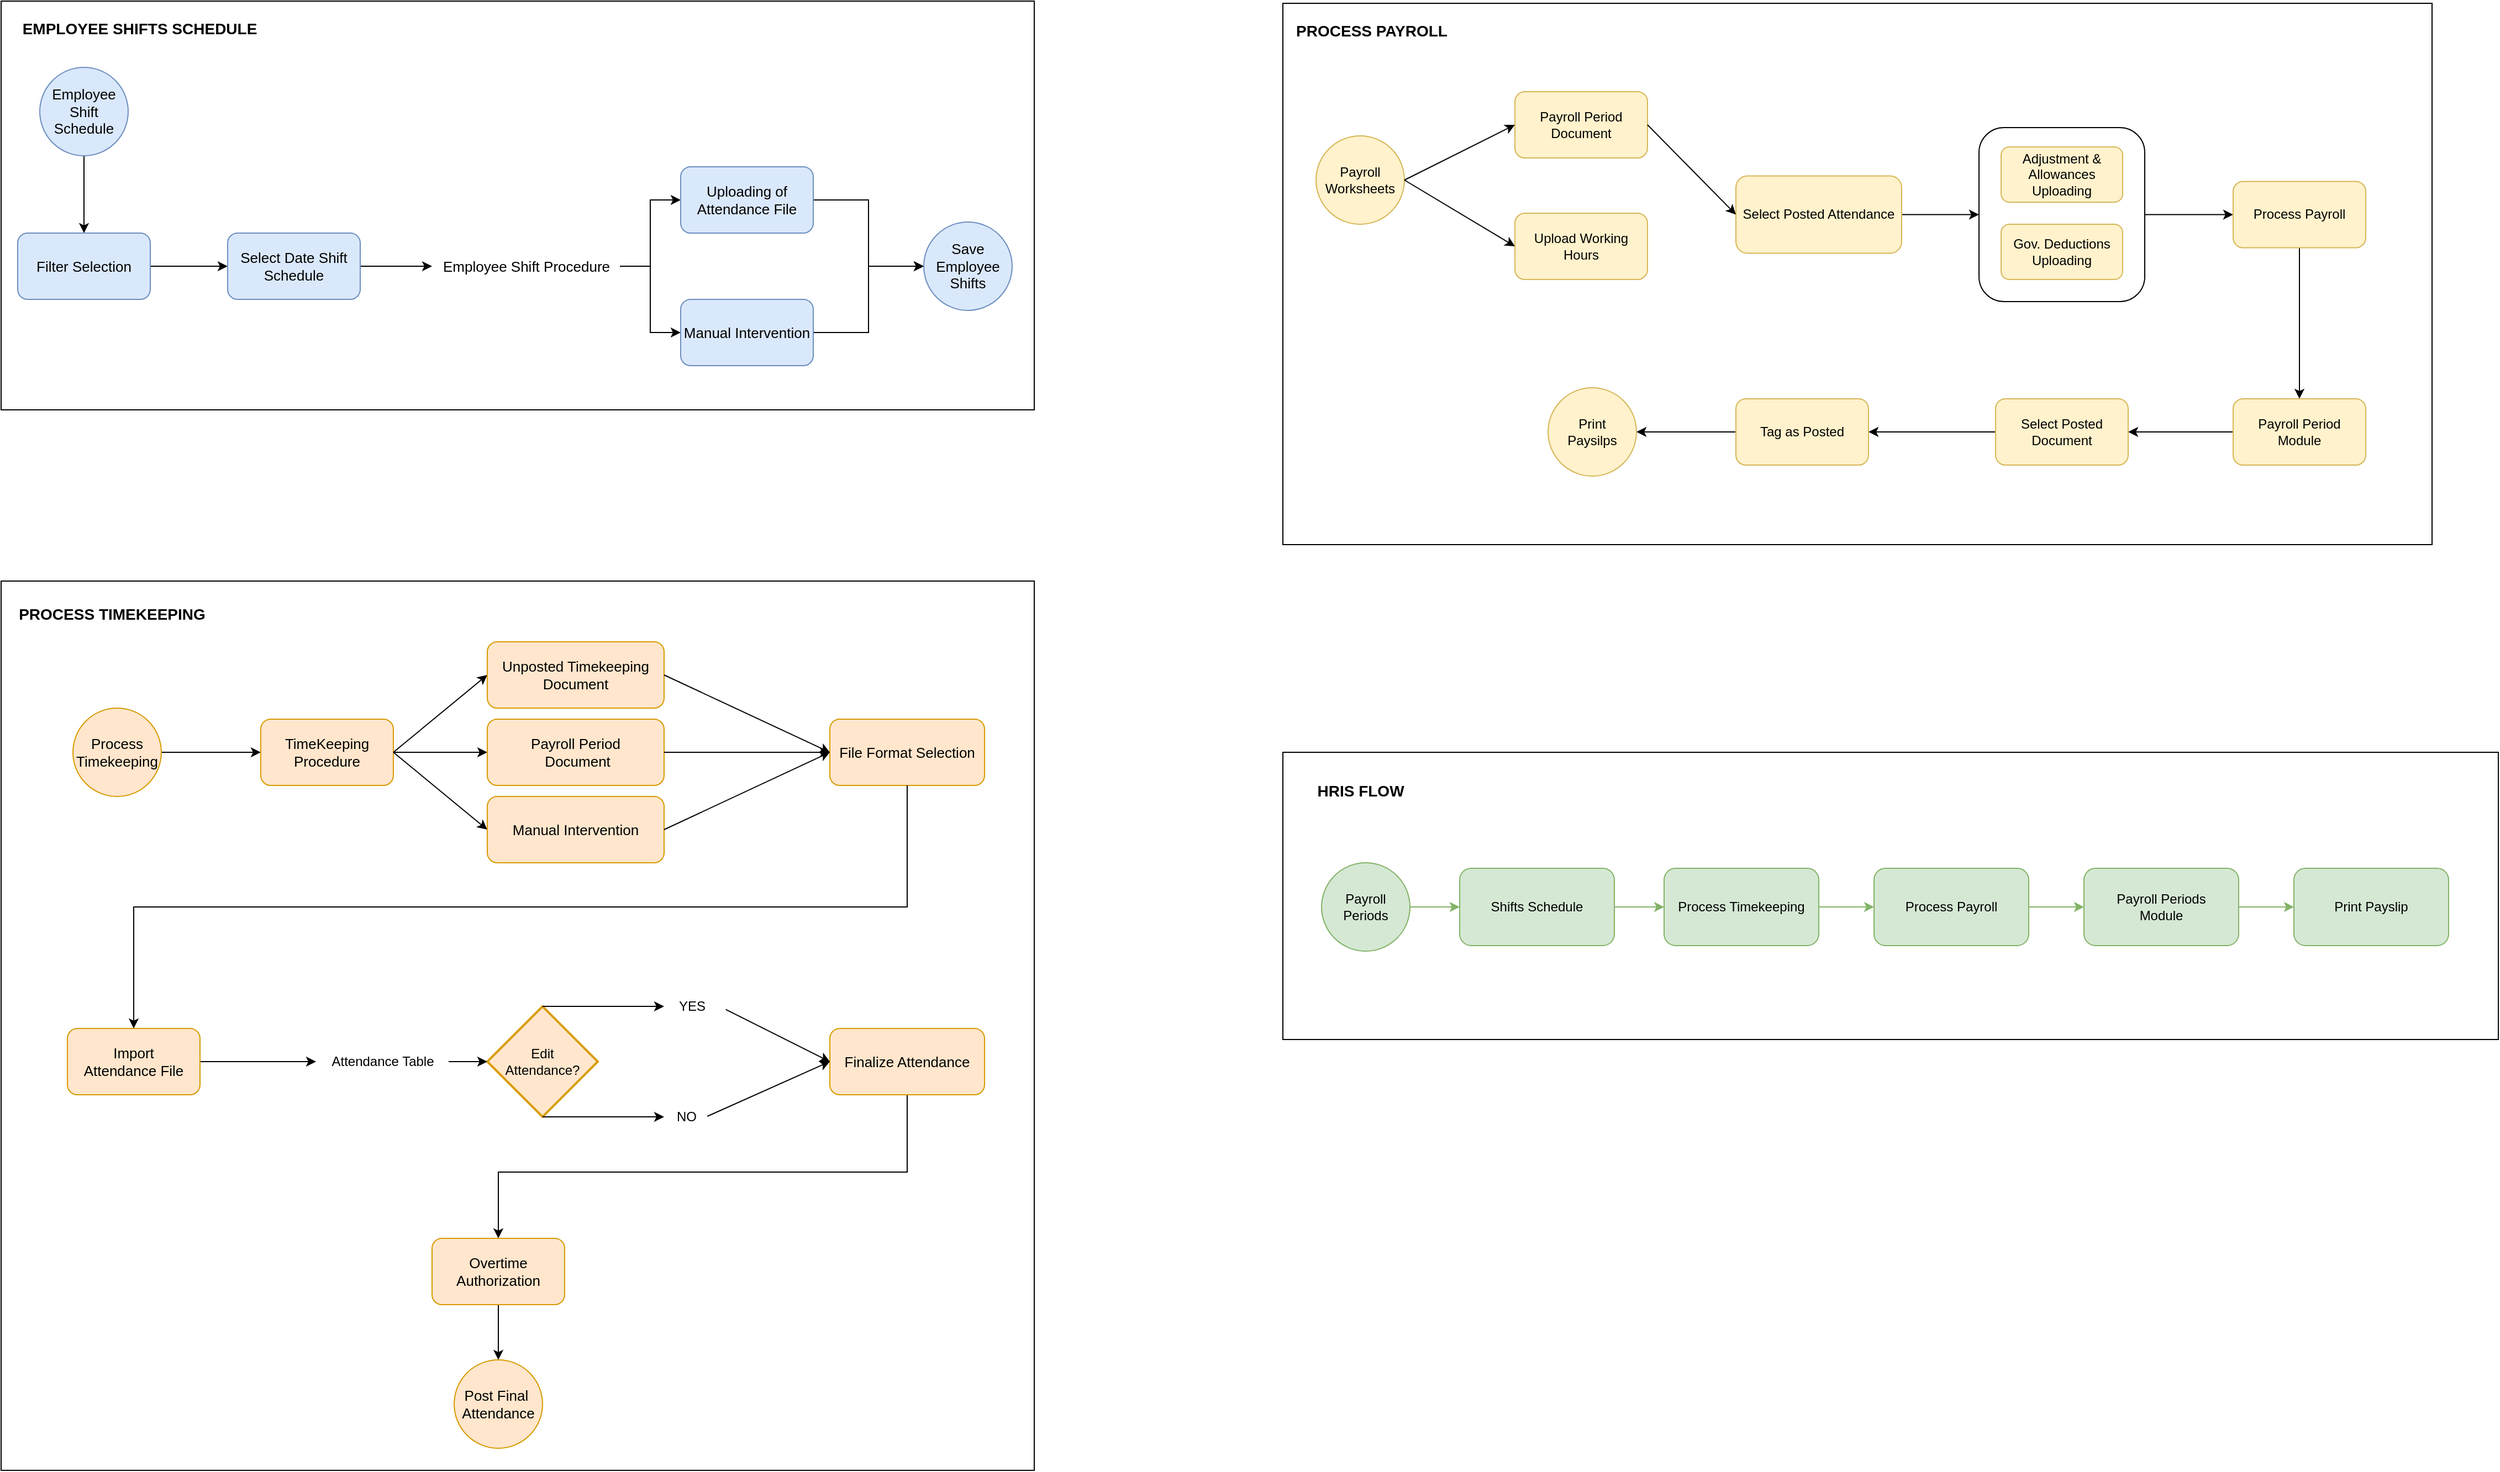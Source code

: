 <mxfile version="24.5.5" type="github">
  <diagram name="Page-1" id="Z2VON4-MzIzl6sSVADp_">
    <mxGraphModel dx="1366" dy="741" grid="1" gridSize="10" guides="1" tooltips="1" connect="1" arrows="1" fold="1" page="1" pageScale="1" pageWidth="850" pageHeight="1100" math="0" shadow="0">
      <root>
        <mxCell id="0" />
        <mxCell id="1" parent="0" />
        <mxCell id="FDAjhT9uTbYYxRGxeeJl-156" value="" style="rounded=0;whiteSpace=wrap;html=1;fillColor=none;" vertex="1" parent="1">
          <mxGeometry x="1240" y="700" width="1100" height="260" as="geometry" />
        </mxCell>
        <mxCell id="FDAjhT9uTbYYxRGxeeJl-130" value="" style="rounded=0;whiteSpace=wrap;html=1;fillColor=none;" vertex="1" parent="1">
          <mxGeometry x="1240" y="22" width="1040" height="490" as="geometry" />
        </mxCell>
        <mxCell id="FDAjhT9uTbYYxRGxeeJl-89" value="" style="verticalLabelPosition=bottom;verticalAlign=top;html=1;shape=mxgraph.basic.rect;fillColor2=none;strokeWidth=1;size=20;indent=5;fillColor=none;" vertex="1" parent="1">
          <mxGeometry x="80" y="545" width="935" height="805" as="geometry" />
        </mxCell>
        <mxCell id="FDAjhT9uTbYYxRGxeeJl-20" value="" style="verticalLabelPosition=bottom;verticalAlign=top;html=1;shape=mxgraph.basic.rect;fillColor2=none;strokeWidth=1;size=20;indent=5;fillColor=none;" vertex="1" parent="1">
          <mxGeometry x="80" y="20" width="935" height="370" as="geometry" />
        </mxCell>
        <mxCell id="FDAjhT9uTbYYxRGxeeJl-4" style="edgeStyle=orthogonalEdgeStyle;rounded=0;orthogonalLoop=1;jettySize=auto;html=1;entryX=0.5;entryY=0;entryDx=0;entryDy=0;" edge="1" parent="1" source="FDAjhT9uTbYYxRGxeeJl-2" target="FDAjhT9uTbYYxRGxeeJl-3">
          <mxGeometry relative="1" as="geometry" />
        </mxCell>
        <mxCell id="FDAjhT9uTbYYxRGxeeJl-2" value="Employee Shift Schedule" style="ellipse;whiteSpace=wrap;html=1;aspect=fixed;fillColor=#dae8fc;strokeColor=#6c8ebf;fontSize=13;" vertex="1" parent="1">
          <mxGeometry x="115" y="80" width="80" height="80" as="geometry" />
        </mxCell>
        <mxCell id="FDAjhT9uTbYYxRGxeeJl-6" style="edgeStyle=orthogonalEdgeStyle;rounded=0;orthogonalLoop=1;jettySize=auto;html=1;" edge="1" parent="1" source="FDAjhT9uTbYYxRGxeeJl-3" target="FDAjhT9uTbYYxRGxeeJl-5">
          <mxGeometry relative="1" as="geometry" />
        </mxCell>
        <mxCell id="FDAjhT9uTbYYxRGxeeJl-3" value="Filter Selection" style="rounded=1;whiteSpace=wrap;html=1;fillColor=#dae8fc;strokeColor=#6c8ebf;fontSize=13;" vertex="1" parent="1">
          <mxGeometry x="95" y="230" width="120" height="60" as="geometry" />
        </mxCell>
        <mxCell id="FDAjhT9uTbYYxRGxeeJl-8" style="edgeStyle=orthogonalEdgeStyle;rounded=0;orthogonalLoop=1;jettySize=auto;html=1;" edge="1" parent="1" source="FDAjhT9uTbYYxRGxeeJl-5" target="FDAjhT9uTbYYxRGxeeJl-7">
          <mxGeometry relative="1" as="geometry" />
        </mxCell>
        <mxCell id="FDAjhT9uTbYYxRGxeeJl-5" value="Select Date Shift Schedule" style="rounded=1;whiteSpace=wrap;html=1;fillColor=#dae8fc;strokeColor=#6c8ebf;fontSize=13;" vertex="1" parent="1">
          <mxGeometry x="285" y="230" width="120" height="60" as="geometry" />
        </mxCell>
        <mxCell id="FDAjhT9uTbYYxRGxeeJl-11" style="edgeStyle=orthogonalEdgeStyle;rounded=0;orthogonalLoop=1;jettySize=auto;html=1;entryX=0;entryY=0.5;entryDx=0;entryDy=0;" edge="1" parent="1" source="FDAjhT9uTbYYxRGxeeJl-7" target="FDAjhT9uTbYYxRGxeeJl-9">
          <mxGeometry relative="1" as="geometry" />
        </mxCell>
        <mxCell id="FDAjhT9uTbYYxRGxeeJl-12" style="edgeStyle=orthogonalEdgeStyle;rounded=0;orthogonalLoop=1;jettySize=auto;html=1;entryX=0;entryY=0.5;entryDx=0;entryDy=0;" edge="1" parent="1" source="FDAjhT9uTbYYxRGxeeJl-7" target="FDAjhT9uTbYYxRGxeeJl-10">
          <mxGeometry relative="1" as="geometry" />
        </mxCell>
        <mxCell id="FDAjhT9uTbYYxRGxeeJl-7" value="Employee Shift Procedure" style="text;html=1;align=center;verticalAlign=middle;resizable=0;points=[];autosize=1;strokeColor=none;fillColor=none;fontSize=13;" vertex="1" parent="1">
          <mxGeometry x="470" y="245" width="170" height="30" as="geometry" />
        </mxCell>
        <mxCell id="FDAjhT9uTbYYxRGxeeJl-16" style="edgeStyle=orthogonalEdgeStyle;rounded=0;orthogonalLoop=1;jettySize=auto;html=1;entryX=0;entryY=0.5;entryDx=0;entryDy=0;" edge="1" parent="1" source="FDAjhT9uTbYYxRGxeeJl-9" target="FDAjhT9uTbYYxRGxeeJl-14">
          <mxGeometry relative="1" as="geometry" />
        </mxCell>
        <mxCell id="FDAjhT9uTbYYxRGxeeJl-9" value="&lt;span style=&quot;font-size: 13px;&quot;&gt;&lt;/span&gt;&lt;span style=&quot;font-size: 13px;&quot;&gt;&lt;/span&gt;&lt;span style=&quot;white-space-collapse: preserve; font-size: 13px;&quot;&gt;Uploading of Attendance File&lt;/span&gt;" style="rounded=1;whiteSpace=wrap;html=1;fillColor=#dae8fc;strokeColor=#6c8ebf;fontSize=13;" vertex="1" parent="1">
          <mxGeometry x="695" y="170" width="120" height="60" as="geometry" />
        </mxCell>
        <mxCell id="FDAjhT9uTbYYxRGxeeJl-17" style="edgeStyle=orthogonalEdgeStyle;rounded=0;orthogonalLoop=1;jettySize=auto;html=1;" edge="1" parent="1" source="FDAjhT9uTbYYxRGxeeJl-10">
          <mxGeometry relative="1" as="geometry">
            <mxPoint x="915" y="260" as="targetPoint" />
            <Array as="points">
              <mxPoint x="865" y="320" />
              <mxPoint x="865" y="260" />
            </Array>
          </mxGeometry>
        </mxCell>
        <mxCell id="FDAjhT9uTbYYxRGxeeJl-10" value="&lt;span style=&quot;font-size: 13px;&quot;&gt;&lt;/span&gt;&lt;span style=&quot;font-size: 13px;&quot;&gt;&lt;/span&gt;&lt;span style=&quot;white-space-collapse: preserve; font-size: 13px;&quot;&gt;Manual Intervention&lt;/span&gt;" style="rounded=1;whiteSpace=wrap;html=1;fillColor=#dae8fc;strokeColor=#6c8ebf;fontSize=13;" vertex="1" parent="1">
          <mxGeometry x="695" y="290" width="120" height="60" as="geometry" />
        </mxCell>
        <mxCell id="FDAjhT9uTbYYxRGxeeJl-14" value="&lt;span style=&quot;font-size: 13px;&quot;&gt;&lt;/span&gt;&lt;span style=&quot;font-size: 13px;&quot;&gt;&lt;/span&gt;&lt;span style=&quot;white-space-collapse: preserve; font-size: 13px;&quot;&gt;Save Employee Shifts&lt;/span&gt;" style="ellipse;whiteSpace=wrap;html=1;aspect=fixed;fillColor=#dae8fc;strokeColor=#6c8ebf;fontSize=13;" vertex="1" parent="1">
          <mxGeometry x="915" y="220" width="80" height="80" as="geometry" />
        </mxCell>
        <mxCell id="FDAjhT9uTbYYxRGxeeJl-21" value="&lt;b style=&quot;font-size: 14px;&quot;&gt;EMPLOYEE SHIFTS SCHEDULE&lt;/b&gt;" style="text;html=1;align=center;verticalAlign=middle;resizable=0;points=[];autosize=1;strokeColor=none;fillColor=none;fontSize=14;" vertex="1" parent="1">
          <mxGeometry x="85" y="30" width="240" height="30" as="geometry" />
        </mxCell>
        <mxCell id="FDAjhT9uTbYYxRGxeeJl-41" style="edgeStyle=orthogonalEdgeStyle;rounded=0;orthogonalLoop=1;jettySize=auto;html=1;entryX=0;entryY=0.5;entryDx=0;entryDy=0;" edge="1" parent="1" source="FDAjhT9uTbYYxRGxeeJl-24" target="FDAjhT9uTbYYxRGxeeJl-53">
          <mxGeometry relative="1" as="geometry">
            <mxPoint x="285" y="700" as="targetPoint" />
          </mxGeometry>
        </mxCell>
        <mxCell id="FDAjhT9uTbYYxRGxeeJl-24" value="Process Timekeeping" style="ellipse;whiteSpace=wrap;html=1;aspect=fixed;fillColor=#ffe6cc;strokeColor=#d79b00;fontSize=13;" vertex="1" parent="1">
          <mxGeometry x="145" y="660" width="80" height="80" as="geometry" />
        </mxCell>
        <mxCell id="FDAjhT9uTbYYxRGxeeJl-38" value="&lt;b style=&quot;font-size: 14px;&quot;&gt;PROCESS TIMEKEEPING&lt;/b&gt;" style="text;html=1;align=center;verticalAlign=middle;resizable=0;points=[];autosize=1;strokeColor=none;fillColor=none;fontSize=14;" vertex="1" parent="1">
          <mxGeometry x="85" y="560" width="190" height="30" as="geometry" />
        </mxCell>
        <mxCell id="FDAjhT9uTbYYxRGxeeJl-55" style="edgeStyle=orthogonalEdgeStyle;rounded=0;orthogonalLoop=1;jettySize=auto;html=1;entryX=0;entryY=0.5;entryDx=0;entryDy=0;" edge="1" parent="1" source="FDAjhT9uTbYYxRGxeeJl-53" target="FDAjhT9uTbYYxRGxeeJl-62">
          <mxGeometry relative="1" as="geometry">
            <mxPoint x="510" y="700" as="targetPoint" />
          </mxGeometry>
        </mxCell>
        <mxCell id="FDAjhT9uTbYYxRGxeeJl-53" value="&lt;span style=&quot;font-size: 13px;&quot;&gt;&lt;/span&gt;&lt;span style=&quot;font-size: 13px; text-wrap: nowrap;&quot;&gt;TimeKeeping&lt;/span&gt;&lt;br style=&quot;font-size: 13px; text-wrap: nowrap;&quot;&gt;&lt;span style=&quot;font-size: 13px; text-wrap: nowrap;&quot;&gt;Procedure&lt;/span&gt;" style="rounded=1;whiteSpace=wrap;html=1;fillColor=#ffe6cc;strokeColor=#d79b00;fontSize=13;" vertex="1" parent="1">
          <mxGeometry x="315" y="670" width="120" height="60" as="geometry" />
        </mxCell>
        <mxCell id="FDAjhT9uTbYYxRGxeeJl-57" value="" style="endArrow=classic;html=1;rounded=0;exitX=1;exitY=0.5;exitDx=0;exitDy=0;entryX=0;entryY=0.5;entryDx=0;entryDy=0;" edge="1" parent="1" source="FDAjhT9uTbYYxRGxeeJl-53" target="FDAjhT9uTbYYxRGxeeJl-60">
          <mxGeometry width="50" height="50" relative="1" as="geometry">
            <mxPoint x="455" y="685" as="sourcePoint" />
            <mxPoint x="505.8" y="645.33" as="targetPoint" />
          </mxGeometry>
        </mxCell>
        <mxCell id="FDAjhT9uTbYYxRGxeeJl-59" value="" style="endArrow=classic;html=1;rounded=0;exitX=1;exitY=0.5;exitDx=0;exitDy=0;entryX=0;entryY=0.5;entryDx=0;entryDy=0;" edge="1" parent="1" source="FDAjhT9uTbYYxRGxeeJl-53" target="FDAjhT9uTbYYxRGxeeJl-61">
          <mxGeometry width="50" height="50" relative="1" as="geometry">
            <mxPoint x="435" y="785" as="sourcePoint" />
            <mxPoint x="509.2" y="755.33" as="targetPoint" />
          </mxGeometry>
        </mxCell>
        <mxCell id="FDAjhT9uTbYYxRGxeeJl-60" value="&lt;span style=&quot;font-size: 13px;&quot;&gt;&lt;/span&gt;&lt;span style=&quot;font-size: 13px; text-wrap: nowrap;&quot;&gt;Unposted Timekeeping &lt;br style=&quot;font-size: 13px;&quot;&gt;Document&lt;/span&gt;" style="rounded=1;whiteSpace=wrap;html=1;fillColor=#ffe6cc;strokeColor=#d79b00;fontSize=13;" vertex="1" parent="1">
          <mxGeometry x="520" y="600" width="160" height="60" as="geometry" />
        </mxCell>
        <mxCell id="FDAjhT9uTbYYxRGxeeJl-61" value="&lt;span style=&quot;font-size: 13px;&quot;&gt;&lt;/span&gt;&lt;span style=&quot;font-size: 13px;&quot;&gt;&lt;/span&gt;&lt;span style=&quot;white-space-collapse: preserve; font-size: 13px;&quot;&gt;&lt;font style=&quot;font-size: 13px;&quot;&gt;Manual Intervention&lt;/font&gt;&lt;/span&gt;" style="rounded=1;whiteSpace=wrap;html=1;fillColor=#ffe6cc;strokeColor=#d79b00;fontSize=13;" vertex="1" parent="1">
          <mxGeometry x="520" y="740" width="160" height="60" as="geometry" />
        </mxCell>
        <mxCell id="FDAjhT9uTbYYxRGxeeJl-62" value="&lt;span style=&quot;font-size: 13px;&quot;&gt;&lt;/span&gt;&lt;span style=&quot;font-size: 13px; text-wrap: nowrap;&quot;&gt;Payroll Period&lt;br style=&quot;font-size: 13px;&quot;&gt;&amp;nbsp;Document&lt;/span&gt;" style="rounded=1;whiteSpace=wrap;html=1;fillColor=#ffe6cc;strokeColor=#d79b00;fontSize=13;" vertex="1" parent="1">
          <mxGeometry x="520" y="670" width="160" height="60" as="geometry" />
        </mxCell>
        <mxCell id="FDAjhT9uTbYYxRGxeeJl-63" value="&lt;span style=&quot;font-size: 13px;&quot;&gt;&lt;/span&gt;&lt;span style=&quot;font-size: 13px; text-wrap: nowrap;&quot;&gt;File Format Selection&lt;/span&gt;" style="rounded=1;whiteSpace=wrap;html=1;fillColor=#ffe6cc;strokeColor=#d79b00;fontSize=13;" vertex="1" parent="1">
          <mxGeometry x="830" y="670" width="140" height="60" as="geometry" />
        </mxCell>
        <mxCell id="FDAjhT9uTbYYxRGxeeJl-64" value="" style="endArrow=classic;html=1;rounded=0;exitX=1;exitY=0.5;exitDx=0;exitDy=0;entryX=0;entryY=0.5;entryDx=0;entryDy=0;" edge="1" parent="1" source="FDAjhT9uTbYYxRGxeeJl-60" target="FDAjhT9uTbYYxRGxeeJl-63">
          <mxGeometry width="50" height="50" relative="1" as="geometry">
            <mxPoint x="700" y="810" as="sourcePoint" />
            <mxPoint x="785" y="740" as="targetPoint" />
          </mxGeometry>
        </mxCell>
        <mxCell id="FDAjhT9uTbYYxRGxeeJl-65" value="" style="endArrow=classic;html=1;rounded=0;exitX=1;exitY=0.5;exitDx=0;exitDy=0;entryX=0;entryY=0.5;entryDx=0;entryDy=0;" edge="1" parent="1" source="FDAjhT9uTbYYxRGxeeJl-62" target="FDAjhT9uTbYYxRGxeeJl-63">
          <mxGeometry width="50" height="50" relative="1" as="geometry">
            <mxPoint x="730" y="810" as="sourcePoint" />
            <mxPoint x="815" y="740" as="targetPoint" />
          </mxGeometry>
        </mxCell>
        <mxCell id="FDAjhT9uTbYYxRGxeeJl-66" value="" style="endArrow=classic;html=1;rounded=0;exitX=1;exitY=0.5;exitDx=0;exitDy=0;entryX=0;entryY=0.5;entryDx=0;entryDy=0;" edge="1" parent="1" source="FDAjhT9uTbYYxRGxeeJl-61" target="FDAjhT9uTbYYxRGxeeJl-63">
          <mxGeometry width="50" height="50" relative="1" as="geometry">
            <mxPoint x="760" y="820" as="sourcePoint" />
            <mxPoint x="845" y="750" as="targetPoint" />
          </mxGeometry>
        </mxCell>
        <mxCell id="FDAjhT9uTbYYxRGxeeJl-71" style="edgeStyle=orthogonalEdgeStyle;rounded=0;orthogonalLoop=1;jettySize=auto;html=1;" edge="1" parent="1" source="FDAjhT9uTbYYxRGxeeJl-67" target="FDAjhT9uTbYYxRGxeeJl-70">
          <mxGeometry relative="1" as="geometry" />
        </mxCell>
        <mxCell id="FDAjhT9uTbYYxRGxeeJl-67" value="&lt;span style=&quot;font-size: 13px;&quot;&gt;&lt;/span&gt;&lt;span style=&quot;font-size: 13px; text-wrap: nowrap;&quot;&gt;Import &lt;br style=&quot;font-size: 13px;&quot;&gt;Attendance File&lt;/span&gt;" style="rounded=1;whiteSpace=wrap;html=1;fillColor=#ffe6cc;strokeColor=#d79b00;fontSize=13;" vertex="1" parent="1">
          <mxGeometry x="140" y="950" width="120" height="60" as="geometry" />
        </mxCell>
        <mxCell id="FDAjhT9uTbYYxRGxeeJl-69" value="" style="endArrow=classic;html=1;rounded=0;entryX=0.5;entryY=0;entryDx=0;entryDy=0;exitX=0.5;exitY=1;exitDx=0;exitDy=0;" edge="1" parent="1" source="FDAjhT9uTbYYxRGxeeJl-63" target="FDAjhT9uTbYYxRGxeeJl-67">
          <mxGeometry width="50" height="50" relative="1" as="geometry">
            <mxPoint x="885" y="840" as="sourcePoint" />
            <mxPoint x="565" y="810" as="targetPoint" />
            <Array as="points">
              <mxPoint x="900" y="840" />
              <mxPoint x="200" y="840" />
            </Array>
          </mxGeometry>
        </mxCell>
        <mxCell id="FDAjhT9uTbYYxRGxeeJl-70" value="Attendance Table" style="text;html=1;align=center;verticalAlign=middle;resizable=0;points=[];autosize=1;strokeColor=none;fillColor=none;" vertex="1" parent="1">
          <mxGeometry x="365" y="965" width="120" height="30" as="geometry" />
        </mxCell>
        <mxCell id="FDAjhT9uTbYYxRGxeeJl-72" value="Edit &lt;br&gt;Attendance?" style="strokeWidth=2;html=1;shape=mxgraph.flowchart.decision;whiteSpace=wrap;fillColor=#ffe6cc;strokeColor=#d79b00;" vertex="1" parent="1">
          <mxGeometry x="520" y="930" width="100" height="100" as="geometry" />
        </mxCell>
        <mxCell id="FDAjhT9uTbYYxRGxeeJl-74" style="edgeStyle=orthogonalEdgeStyle;rounded=0;orthogonalLoop=1;jettySize=auto;html=1;entryX=0;entryY=0.5;entryDx=0;entryDy=0;entryPerimeter=0;" edge="1" parent="1" source="FDAjhT9uTbYYxRGxeeJl-70" target="FDAjhT9uTbYYxRGxeeJl-72">
          <mxGeometry relative="1" as="geometry" />
        </mxCell>
        <mxCell id="FDAjhT9uTbYYxRGxeeJl-75" value="YES" style="text;html=1;align=center;verticalAlign=middle;resizable=0;points=[];autosize=1;strokeColor=none;fillColor=none;" vertex="1" parent="1">
          <mxGeometry x="680" y="915" width="50" height="30" as="geometry" />
        </mxCell>
        <mxCell id="FDAjhT9uTbYYxRGxeeJl-76" value="NO" style="text;html=1;align=center;verticalAlign=middle;resizable=0;points=[];autosize=1;strokeColor=none;fillColor=none;" vertex="1" parent="1">
          <mxGeometry x="680" y="1015" width="40" height="30" as="geometry" />
        </mxCell>
        <mxCell id="FDAjhT9uTbYYxRGxeeJl-78" value="" style="endArrow=classic;html=1;rounded=0;exitX=0.5;exitY=0;exitDx=0;exitDy=0;exitPerimeter=0;" edge="1" parent="1" source="FDAjhT9uTbYYxRGxeeJl-72" target="FDAjhT9uTbYYxRGxeeJl-75">
          <mxGeometry width="50" height="50" relative="1" as="geometry">
            <mxPoint x="605" y="910" as="sourcePoint" />
            <mxPoint x="655" y="860" as="targetPoint" />
          </mxGeometry>
        </mxCell>
        <mxCell id="FDAjhT9uTbYYxRGxeeJl-79" value="" style="endArrow=classic;html=1;rounded=0;exitX=0.5;exitY=1;exitDx=0;exitDy=0;exitPerimeter=0;" edge="1" parent="1" source="FDAjhT9uTbYYxRGxeeJl-72" target="FDAjhT9uTbYYxRGxeeJl-76">
          <mxGeometry width="50" height="50" relative="1" as="geometry">
            <mxPoint x="575" y="1040" as="sourcePoint" />
            <mxPoint x="685" y="1040" as="targetPoint" />
          </mxGeometry>
        </mxCell>
        <mxCell id="FDAjhT9uTbYYxRGxeeJl-86" style="edgeStyle=orthogonalEdgeStyle;rounded=0;orthogonalLoop=1;jettySize=auto;html=1;entryX=0.5;entryY=0;entryDx=0;entryDy=0;exitX=0.5;exitY=1;exitDx=0;exitDy=0;" edge="1" parent="1" source="FDAjhT9uTbYYxRGxeeJl-80" target="FDAjhT9uTbYYxRGxeeJl-84">
          <mxGeometry relative="1" as="geometry">
            <Array as="points">
              <mxPoint x="900" y="1080" />
              <mxPoint x="530" y="1080" />
            </Array>
          </mxGeometry>
        </mxCell>
        <mxCell id="FDAjhT9uTbYYxRGxeeJl-80" value="&lt;span style=&quot;font-size: 13px;&quot;&gt;&lt;/span&gt;&lt;span style=&quot;font-size: 13px; text-wrap: nowrap;&quot;&gt;Finalize Attendance&lt;/span&gt;" style="rounded=1;whiteSpace=wrap;html=1;fillColor=#ffe6cc;strokeColor=#d79b00;fontSize=13;" vertex="1" parent="1">
          <mxGeometry x="830" y="950" width="140" height="60" as="geometry" />
        </mxCell>
        <mxCell id="FDAjhT9uTbYYxRGxeeJl-81" value="" style="endArrow=classic;html=1;rounded=0;exitX=1.117;exitY=0.594;exitDx=0;exitDy=0;exitPerimeter=0;entryX=0;entryY=0.5;entryDx=0;entryDy=0;" edge="1" parent="1" source="FDAjhT9uTbYYxRGxeeJl-75" target="FDAjhT9uTbYYxRGxeeJl-80">
          <mxGeometry width="50" height="50" relative="1" as="geometry">
            <mxPoint x="685" y="970" as="sourcePoint" />
            <mxPoint x="795" y="970" as="targetPoint" />
          </mxGeometry>
        </mxCell>
        <mxCell id="FDAjhT9uTbYYxRGxeeJl-82" value="" style="endArrow=classic;html=1;rounded=0;exitX=0.979;exitY=0.483;exitDx=0;exitDy=0;exitPerimeter=0;entryX=0;entryY=0.5;entryDx=0;entryDy=0;" edge="1" parent="1" source="FDAjhT9uTbYYxRGxeeJl-76" target="FDAjhT9uTbYYxRGxeeJl-80">
          <mxGeometry width="50" height="50" relative="1" as="geometry">
            <mxPoint x="736" y="995" as="sourcePoint" />
            <mxPoint x="830" y="1042" as="targetPoint" />
          </mxGeometry>
        </mxCell>
        <mxCell id="FDAjhT9uTbYYxRGxeeJl-88" style="edgeStyle=orthogonalEdgeStyle;rounded=0;orthogonalLoop=1;jettySize=auto;html=1;" edge="1" parent="1" source="FDAjhT9uTbYYxRGxeeJl-84" target="FDAjhT9uTbYYxRGxeeJl-87">
          <mxGeometry relative="1" as="geometry" />
        </mxCell>
        <mxCell id="FDAjhT9uTbYYxRGxeeJl-84" value="&lt;span style=&quot;font-size: 13px;&quot;&gt;&lt;/span&gt;&lt;span style=&quot;font-size: 13px; text-wrap: nowrap;&quot;&gt;Overtime &lt;br style=&quot;font-size: 13px;&quot;&gt;Authorization&lt;/span&gt;" style="rounded=1;whiteSpace=wrap;html=1;fillColor=#ffe6cc;strokeColor=#d79b00;fontSize=13;" vertex="1" parent="1">
          <mxGeometry x="470" y="1140" width="120" height="60" as="geometry" />
        </mxCell>
        <mxCell id="FDAjhT9uTbYYxRGxeeJl-87" value="Post Final&amp;nbsp;&lt;br style=&quot;font-size: 13px;&quot;&gt;Attendance" style="ellipse;whiteSpace=wrap;html=1;aspect=fixed;fillColor=#ffe6cc;strokeColor=#d79b00;fontSize=13;" vertex="1" parent="1">
          <mxGeometry x="490" y="1250" width="80" height="80" as="geometry" />
        </mxCell>
        <mxCell id="FDAjhT9uTbYYxRGxeeJl-97" value="Payroll Worksheets" style="ellipse;whiteSpace=wrap;html=1;aspect=fixed;fillColor=#fff2cc;strokeColor=#d6b656;fontSize=12;" vertex="1" parent="1">
          <mxGeometry x="1270" y="142" width="80" height="80" as="geometry" />
        </mxCell>
        <mxCell id="FDAjhT9uTbYYxRGxeeJl-99" value="&lt;span style=&quot;font-size: 12px;&quot;&gt;&lt;/span&gt;&lt;span style=&quot;font-size: 12px;&quot;&gt;&lt;/span&gt;&lt;span style=&quot;white-space-collapse: preserve; font-size: 12px;&quot;&gt;Payroll Period Document&lt;/span&gt;" style="rounded=1;whiteSpace=wrap;html=1;fillColor=#fff2cc;strokeColor=#d6b656;fontSize=12;" vertex="1" parent="1">
          <mxGeometry x="1450" y="102" width="120" height="60" as="geometry" />
        </mxCell>
        <mxCell id="FDAjhT9uTbYYxRGxeeJl-111" value="&lt;span style=&quot;font-size: 12px;&quot;&gt;&lt;/span&gt;&lt;span style=&quot;font-size: 12px;&quot;&gt;&lt;/span&gt;&lt;span style=&quot;white-space-collapse: preserve; font-size: 12px;&quot;&gt;Upload Working Hours&lt;/span&gt;" style="rounded=1;whiteSpace=wrap;html=1;fillColor=#fff2cc;strokeColor=#d6b656;fontSize=12;" vertex="1" parent="1">
          <mxGeometry x="1450" y="212" width="120" height="60" as="geometry" />
        </mxCell>
        <mxCell id="FDAjhT9uTbYYxRGxeeJl-112" value="" style="endArrow=classic;html=1;rounded=0;exitX=1;exitY=0.5;exitDx=0;exitDy=0;entryX=0;entryY=0.5;entryDx=0;entryDy=0;" edge="1" parent="1" source="FDAjhT9uTbYYxRGxeeJl-97" target="FDAjhT9uTbYYxRGxeeJl-99">
          <mxGeometry width="50" height="50" relative="1" as="geometry">
            <mxPoint x="1380" y="162" as="sourcePoint" />
            <mxPoint x="1430" y="112" as="targetPoint" />
          </mxGeometry>
        </mxCell>
        <mxCell id="FDAjhT9uTbYYxRGxeeJl-113" value="" style="endArrow=classic;html=1;rounded=0;exitX=1;exitY=0.5;exitDx=0;exitDy=0;entryX=0;entryY=0.5;entryDx=0;entryDy=0;" edge="1" parent="1" source="FDAjhT9uTbYYxRGxeeJl-97" target="FDAjhT9uTbYYxRGxeeJl-111">
          <mxGeometry width="50" height="50" relative="1" as="geometry">
            <mxPoint x="1370" y="222" as="sourcePoint" />
            <mxPoint x="1420" y="172" as="targetPoint" />
          </mxGeometry>
        </mxCell>
        <mxCell id="FDAjhT9uTbYYxRGxeeJl-120" style="edgeStyle=orthogonalEdgeStyle;rounded=0;orthogonalLoop=1;jettySize=auto;html=1;" edge="1" parent="1" source="FDAjhT9uTbYYxRGxeeJl-117" target="FDAjhT9uTbYYxRGxeeJl-121">
          <mxGeometry relative="1" as="geometry">
            <mxPoint x="1850" y="177" as="targetPoint" />
          </mxGeometry>
        </mxCell>
        <mxCell id="FDAjhT9uTbYYxRGxeeJl-117" value="&lt;span&gt;&lt;/span&gt;&lt;span style=&quot;font-size: 12px; text-wrap: nowrap;&quot;&gt;Select Posted Attendance&lt;/span&gt;" style="rounded=1;whiteSpace=wrap;html=1;fillColor=#fff2cc;strokeColor=#d6b656;fontSize=10;" vertex="1" parent="1">
          <mxGeometry x="1650" y="178.25" width="150" height="70" as="geometry" />
        </mxCell>
        <mxCell id="FDAjhT9uTbYYxRGxeeJl-118" value="" style="endArrow=classic;html=1;rounded=0;exitX=1;exitY=0.5;exitDx=0;exitDy=0;entryX=0;entryY=0.5;entryDx=0;entryDy=0;" edge="1" parent="1" source="FDAjhT9uTbYYxRGxeeJl-99" target="FDAjhT9uTbYYxRGxeeJl-117">
          <mxGeometry width="50" height="50" relative="1" as="geometry">
            <mxPoint x="1650" y="112" as="sourcePoint" />
            <mxPoint x="1750" y="62" as="targetPoint" />
          </mxGeometry>
        </mxCell>
        <mxCell id="FDAjhT9uTbYYxRGxeeJl-125" style="edgeStyle=orthogonalEdgeStyle;rounded=0;orthogonalLoop=1;jettySize=auto;html=1;entryX=0;entryY=0.5;entryDx=0;entryDy=0;" edge="1" parent="1" source="FDAjhT9uTbYYxRGxeeJl-121" target="FDAjhT9uTbYYxRGxeeJl-132">
          <mxGeometry relative="1" as="geometry">
            <mxPoint x="2095.0" y="213.3" as="targetPoint" />
          </mxGeometry>
        </mxCell>
        <mxCell id="FDAjhT9uTbYYxRGxeeJl-121" value="" style="rounded=1;whiteSpace=wrap;html=1;" vertex="1" parent="1">
          <mxGeometry x="1870" y="134.5" width="150" height="157.5" as="geometry" />
        </mxCell>
        <mxCell id="FDAjhT9uTbYYxRGxeeJl-122" value="&lt;span style=&quot;font-size: 12px;&quot;&gt;&lt;/span&gt;&lt;span style=&quot;font-size: 12px;&quot;&gt;&lt;/span&gt;&lt;span style=&quot;white-space-collapse: preserve; font-size: 12px;&quot;&gt;Adjustment &amp;amp; Allowances Uploading&lt;/span&gt;" style="rounded=1;whiteSpace=wrap;html=1;fillColor=#fff2cc;strokeColor=#d6b656;fontSize=12;" vertex="1" parent="1">
          <mxGeometry x="1890" y="152" width="110" height="50" as="geometry" />
        </mxCell>
        <mxCell id="FDAjhT9uTbYYxRGxeeJl-123" value="&lt;span style=&quot;font-size: 12px;&quot;&gt;&lt;/span&gt;&lt;span style=&quot;font-size: 12px;&quot;&gt;&lt;/span&gt;&lt;span style=&quot;white-space-collapse: preserve; font-size: 12px;&quot;&gt;Gov. Deductions&lt;br style=&quot;font-size: 12px;&quot;&gt;Uploading&lt;/span&gt;" style="rounded=1;whiteSpace=wrap;html=1;fillColor=#fff2cc;strokeColor=#d6b656;fontSize=12;" vertex="1" parent="1">
          <mxGeometry x="1890" y="222" width="110" height="50" as="geometry" />
        </mxCell>
        <mxCell id="FDAjhT9uTbYYxRGxeeJl-131" value="&lt;b style=&quot;font-size: 14px;&quot;&gt;PROCESS PAYROLL&lt;/b&gt;" style="text;html=1;align=center;verticalAlign=middle;resizable=0;points=[];autosize=1;strokeColor=none;fillColor=none;fontSize=14;" vertex="1" parent="1">
          <mxGeometry x="1240" y="32" width="160" height="30" as="geometry" />
        </mxCell>
        <mxCell id="FDAjhT9uTbYYxRGxeeJl-135" style="edgeStyle=orthogonalEdgeStyle;rounded=0;orthogonalLoop=1;jettySize=auto;html=1;entryX=0.5;entryY=0;entryDx=0;entryDy=0;" edge="1" parent="1" source="FDAjhT9uTbYYxRGxeeJl-132" target="FDAjhT9uTbYYxRGxeeJl-134">
          <mxGeometry relative="1" as="geometry" />
        </mxCell>
        <mxCell id="FDAjhT9uTbYYxRGxeeJl-132" value="&lt;span style=&quot;font-size: 12px;&quot;&gt;&lt;/span&gt;&lt;span style=&quot;font-size: 12px;&quot;&gt;&lt;/span&gt;&lt;span style=&quot;white-space-collapse: preserve; font-size: 12px;&quot;&gt;Process Payroll&lt;/span&gt;" style="rounded=1;whiteSpace=wrap;html=1;fillColor=#fff2cc;strokeColor=#d6b656;fontSize=12;" vertex="1" parent="1">
          <mxGeometry x="2100" y="183.25" width="120" height="60" as="geometry" />
        </mxCell>
        <mxCell id="FDAjhT9uTbYYxRGxeeJl-137" style="edgeStyle=orthogonalEdgeStyle;rounded=0;orthogonalLoop=1;jettySize=auto;html=1;entryX=1;entryY=0.5;entryDx=0;entryDy=0;" edge="1" parent="1" source="FDAjhT9uTbYYxRGxeeJl-134" target="FDAjhT9uTbYYxRGxeeJl-136">
          <mxGeometry relative="1" as="geometry" />
        </mxCell>
        <mxCell id="FDAjhT9uTbYYxRGxeeJl-134" value="&lt;span style=&quot;font-size: 12px;&quot;&gt;&lt;/span&gt;&lt;span style=&quot;font-size: 12px;&quot;&gt;&lt;/span&gt;&lt;span style=&quot;white-space-collapse: preserve; font-size: 12px;&quot;&gt;Payroll Period&lt;br/&gt;Module&lt;/span&gt;" style="rounded=1;whiteSpace=wrap;html=1;fillColor=#fff2cc;strokeColor=#d6b656;fontSize=12;" vertex="1" parent="1">
          <mxGeometry x="2100" y="380" width="120" height="60" as="geometry" />
        </mxCell>
        <mxCell id="FDAjhT9uTbYYxRGxeeJl-139" style="edgeStyle=orthogonalEdgeStyle;rounded=0;orthogonalLoop=1;jettySize=auto;html=1;" edge="1" parent="1" source="FDAjhT9uTbYYxRGxeeJl-136" target="FDAjhT9uTbYYxRGxeeJl-138">
          <mxGeometry relative="1" as="geometry" />
        </mxCell>
        <mxCell id="FDAjhT9uTbYYxRGxeeJl-136" value="&lt;span style=&quot;font-size: 12px;&quot;&gt;&lt;/span&gt;&lt;span style=&quot;font-size: 12px;&quot;&gt;&lt;/span&gt;&lt;span style=&quot;white-space-collapse: preserve; font-size: 12px;&quot;&gt;Select Posted Document&lt;/span&gt;" style="rounded=1;whiteSpace=wrap;html=1;fillColor=#fff2cc;strokeColor=#d6b656;fontSize=12;" vertex="1" parent="1">
          <mxGeometry x="1885" y="380" width="120" height="60" as="geometry" />
        </mxCell>
        <mxCell id="FDAjhT9uTbYYxRGxeeJl-141" style="edgeStyle=orthogonalEdgeStyle;rounded=0;orthogonalLoop=1;jettySize=auto;html=1;" edge="1" parent="1" source="FDAjhT9uTbYYxRGxeeJl-138" target="FDAjhT9uTbYYxRGxeeJl-140">
          <mxGeometry relative="1" as="geometry" />
        </mxCell>
        <mxCell id="FDAjhT9uTbYYxRGxeeJl-138" value="&lt;span style=&quot;font-size: 12px;&quot;&gt;&lt;/span&gt;&lt;span style=&quot;font-size: 12px;&quot;&gt;&lt;/span&gt;&lt;span style=&quot;white-space-collapse: preserve; font-size: 12px;&quot;&gt;Tag as Posted&lt;/span&gt;" style="rounded=1;whiteSpace=wrap;html=1;fillColor=#fff2cc;strokeColor=#d6b656;fontSize=12;" vertex="1" parent="1">
          <mxGeometry x="1650" y="380" width="120" height="60" as="geometry" />
        </mxCell>
        <mxCell id="FDAjhT9uTbYYxRGxeeJl-140" value="Print &lt;br&gt;Paysilps" style="ellipse;whiteSpace=wrap;html=1;aspect=fixed;fillColor=#fff2cc;strokeColor=#d6b656;fontSize=12;" vertex="1" parent="1">
          <mxGeometry x="1480" y="370" width="80" height="80" as="geometry" />
        </mxCell>
        <mxCell id="FDAjhT9uTbYYxRGxeeJl-151" style="edgeStyle=orthogonalEdgeStyle;rounded=0;orthogonalLoop=1;jettySize=auto;html=1;entryX=0;entryY=0.5;entryDx=0;entryDy=0;fillColor=#d5e8d4;strokeColor=#82b366;" edge="1" parent="1" source="FDAjhT9uTbYYxRGxeeJl-142" target="FDAjhT9uTbYYxRGxeeJl-150">
          <mxGeometry relative="1" as="geometry" />
        </mxCell>
        <mxCell id="FDAjhT9uTbYYxRGxeeJl-142" value="Payroll Periods" style="ellipse;whiteSpace=wrap;html=1;aspect=fixed;fillColor=#d5e8d4;strokeColor=#82b366;fontSize=12;" vertex="1" parent="1">
          <mxGeometry x="1275" y="800" width="80" height="80" as="geometry" />
        </mxCell>
        <mxCell id="FDAjhT9uTbYYxRGxeeJl-153" style="edgeStyle=orthogonalEdgeStyle;rounded=0;orthogonalLoop=1;jettySize=auto;html=1;entryX=0;entryY=0.5;entryDx=0;entryDy=0;fillColor=#d5e8d4;strokeColor=#82b366;" edge="1" parent="1" source="FDAjhT9uTbYYxRGxeeJl-143" target="FDAjhT9uTbYYxRGxeeJl-146">
          <mxGeometry relative="1" as="geometry" />
        </mxCell>
        <mxCell id="FDAjhT9uTbYYxRGxeeJl-143" value="&lt;span style=&quot;font-size: 12px;&quot;&gt;&lt;/span&gt;&lt;span style=&quot;font-size: 12px;&quot;&gt;&lt;/span&gt;&lt;span style=&quot;white-space-collapse: preserve; font-size: 12px;&quot;&gt;Process Timekeeping&lt;/span&gt;" style="rounded=1;whiteSpace=wrap;html=1;fillColor=#d5e8d4;strokeColor=#82b366;fontSize=12;" vertex="1" parent="1">
          <mxGeometry x="1585" y="805" width="140" height="70" as="geometry" />
        </mxCell>
        <mxCell id="FDAjhT9uTbYYxRGxeeJl-154" style="edgeStyle=orthogonalEdgeStyle;rounded=0;orthogonalLoop=1;jettySize=auto;html=1;entryX=0;entryY=0.5;entryDx=0;entryDy=0;fillColor=#d5e8d4;strokeColor=#82b366;" edge="1" parent="1" source="FDAjhT9uTbYYxRGxeeJl-146" target="FDAjhT9uTbYYxRGxeeJl-147">
          <mxGeometry relative="1" as="geometry" />
        </mxCell>
        <mxCell id="FDAjhT9uTbYYxRGxeeJl-146" value="&lt;span style=&quot;font-size: 12px;&quot;&gt;&lt;/span&gt;&lt;span style=&quot;font-size: 12px;&quot;&gt;&lt;/span&gt;&lt;span style=&quot;white-space-collapse: preserve; font-size: 12px;&quot;&gt;Process Payroll&lt;/span&gt;" style="rounded=1;whiteSpace=wrap;html=1;fillColor=#d5e8d4;strokeColor=#82b366;fontSize=12;" vertex="1" parent="1">
          <mxGeometry x="1775" y="805" width="140" height="70" as="geometry" />
        </mxCell>
        <mxCell id="FDAjhT9uTbYYxRGxeeJl-155" style="edgeStyle=orthogonalEdgeStyle;rounded=0;orthogonalLoop=1;jettySize=auto;html=1;entryX=0;entryY=0.5;entryDx=0;entryDy=0;fillColor=#d5e8d4;strokeColor=#82b366;" edge="1" parent="1" source="FDAjhT9uTbYYxRGxeeJl-147" target="FDAjhT9uTbYYxRGxeeJl-148">
          <mxGeometry relative="1" as="geometry" />
        </mxCell>
        <mxCell id="FDAjhT9uTbYYxRGxeeJl-147" value="&lt;span style=&quot;font-size: 12px;&quot;&gt;&lt;/span&gt;&lt;span style=&quot;font-size: 12px;&quot;&gt;&lt;/span&gt;&lt;span style=&quot;white-space-collapse: preserve; font-size: 12px;&quot;&gt;Payroll Periods&lt;br/&gt;Module&lt;/span&gt;" style="rounded=1;whiteSpace=wrap;html=1;fillColor=#d5e8d4;strokeColor=#82b366;fontSize=12;" vertex="1" parent="1">
          <mxGeometry x="1965" y="805" width="140" height="70" as="geometry" />
        </mxCell>
        <mxCell id="FDAjhT9uTbYYxRGxeeJl-148" value="&lt;span style=&quot;font-size: 12px;&quot;&gt;&lt;/span&gt;&lt;span style=&quot;white-space-collapse: preserve;&quot;&gt;Print Payslip&lt;/span&gt;" style="rounded=1;whiteSpace=wrap;html=1;fillColor=#d5e8d4;strokeColor=#82b366;fontSize=12;" vertex="1" parent="1">
          <mxGeometry x="2155" y="805" width="140" height="70" as="geometry" />
        </mxCell>
        <mxCell id="FDAjhT9uTbYYxRGxeeJl-152" style="edgeStyle=orthogonalEdgeStyle;rounded=0;orthogonalLoop=1;jettySize=auto;html=1;entryX=0;entryY=0.5;entryDx=0;entryDy=0;fillColor=#d5e8d4;strokeColor=#82b366;" edge="1" parent="1" source="FDAjhT9uTbYYxRGxeeJl-150" target="FDAjhT9uTbYYxRGxeeJl-143">
          <mxGeometry relative="1" as="geometry" />
        </mxCell>
        <mxCell id="FDAjhT9uTbYYxRGxeeJl-150" value="&lt;span style=&quot;font-size: 12px;&quot;&gt;&lt;/span&gt;&lt;span style=&quot;font-size: 12px;&quot;&gt;&lt;/span&gt;&lt;span style=&quot;white-space-collapse: preserve; font-size: 12px;&quot;&gt;Shifts Schedule&lt;/span&gt;" style="rounded=1;whiteSpace=wrap;html=1;fillColor=#d5e8d4;strokeColor=#82b366;fontSize=12;" vertex="1" parent="1">
          <mxGeometry x="1400" y="805" width="140" height="70" as="geometry" />
        </mxCell>
        <mxCell id="FDAjhT9uTbYYxRGxeeJl-157" value="&lt;b style=&quot;font-size: 14px;&quot;&gt;HRIS FLOW&lt;/b&gt;" style="text;html=1;align=center;verticalAlign=middle;resizable=0;points=[];autosize=1;strokeColor=none;fillColor=none;fontSize=14;" vertex="1" parent="1">
          <mxGeometry x="1260" y="720" width="100" height="30" as="geometry" />
        </mxCell>
      </root>
    </mxGraphModel>
  </diagram>
</mxfile>
